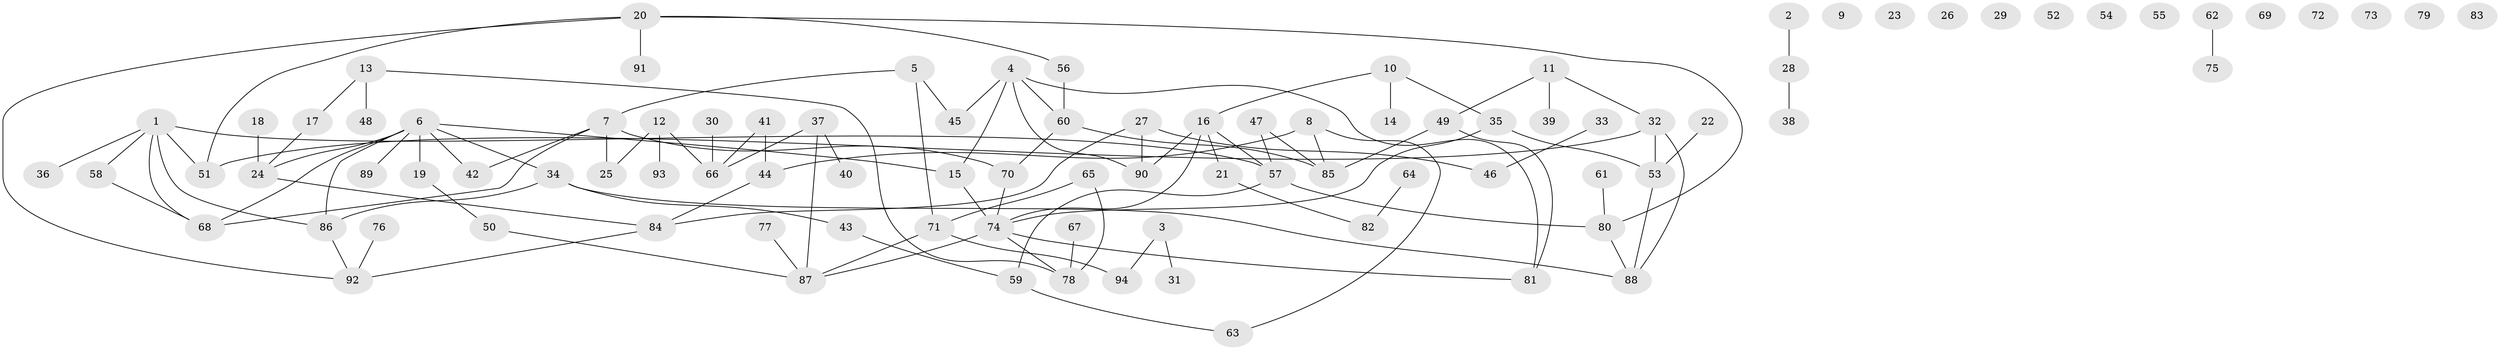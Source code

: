 // coarse degree distribution, {5: 0.046153846153846156, 1: 0.27692307692307694, 2: 0.26153846153846155, 0: 0.18461538461538463, 4: 0.13846153846153847, 6: 0.03076923076923077, 3: 0.03076923076923077, 10: 0.015384615384615385, 7: 0.015384615384615385}
// Generated by graph-tools (version 1.1) at 2025/43/03/04/25 21:43:56]
// undirected, 94 vertices, 111 edges
graph export_dot {
graph [start="1"]
  node [color=gray90,style=filled];
  1;
  2;
  3;
  4;
  5;
  6;
  7;
  8;
  9;
  10;
  11;
  12;
  13;
  14;
  15;
  16;
  17;
  18;
  19;
  20;
  21;
  22;
  23;
  24;
  25;
  26;
  27;
  28;
  29;
  30;
  31;
  32;
  33;
  34;
  35;
  36;
  37;
  38;
  39;
  40;
  41;
  42;
  43;
  44;
  45;
  46;
  47;
  48;
  49;
  50;
  51;
  52;
  53;
  54;
  55;
  56;
  57;
  58;
  59;
  60;
  61;
  62;
  63;
  64;
  65;
  66;
  67;
  68;
  69;
  70;
  71;
  72;
  73;
  74;
  75;
  76;
  77;
  78;
  79;
  80;
  81;
  82;
  83;
  84;
  85;
  86;
  87;
  88;
  89;
  90;
  91;
  92;
  93;
  94;
  1 -- 36;
  1 -- 51;
  1 -- 57;
  1 -- 58;
  1 -- 68;
  1 -- 86;
  2 -- 28;
  3 -- 31;
  3 -- 94;
  4 -- 15;
  4 -- 45;
  4 -- 60;
  4 -- 81;
  4 -- 90;
  5 -- 7;
  5 -- 45;
  5 -- 71;
  6 -- 15;
  6 -- 19;
  6 -- 24;
  6 -- 34;
  6 -- 42;
  6 -- 68;
  6 -- 86;
  6 -- 89;
  7 -- 25;
  7 -- 42;
  7 -- 68;
  7 -- 70;
  8 -- 44;
  8 -- 63;
  8 -- 85;
  10 -- 14;
  10 -- 16;
  10 -- 35;
  11 -- 32;
  11 -- 39;
  11 -- 49;
  12 -- 25;
  12 -- 66;
  12 -- 93;
  13 -- 17;
  13 -- 48;
  13 -- 78;
  15 -- 74;
  16 -- 21;
  16 -- 57;
  16 -- 74;
  16 -- 90;
  17 -- 24;
  18 -- 24;
  19 -- 50;
  20 -- 51;
  20 -- 56;
  20 -- 80;
  20 -- 91;
  20 -- 92;
  21 -- 82;
  22 -- 53;
  24 -- 84;
  27 -- 46;
  27 -- 84;
  27 -- 90;
  28 -- 38;
  30 -- 66;
  32 -- 51;
  32 -- 53;
  32 -- 88;
  33 -- 46;
  34 -- 43;
  34 -- 86;
  34 -- 88;
  35 -- 53;
  35 -- 74;
  37 -- 40;
  37 -- 66;
  37 -- 87;
  41 -- 44;
  41 -- 66;
  43 -- 59;
  44 -- 84;
  47 -- 57;
  47 -- 85;
  49 -- 81;
  49 -- 85;
  50 -- 87;
  53 -- 88;
  56 -- 60;
  57 -- 59;
  57 -- 80;
  58 -- 68;
  59 -- 63;
  60 -- 70;
  60 -- 85;
  61 -- 80;
  62 -- 75;
  64 -- 82;
  65 -- 71;
  65 -- 78;
  67 -- 78;
  70 -- 74;
  71 -- 87;
  71 -- 94;
  74 -- 78;
  74 -- 81;
  74 -- 87;
  76 -- 92;
  77 -- 87;
  80 -- 88;
  84 -- 92;
  86 -- 92;
}
